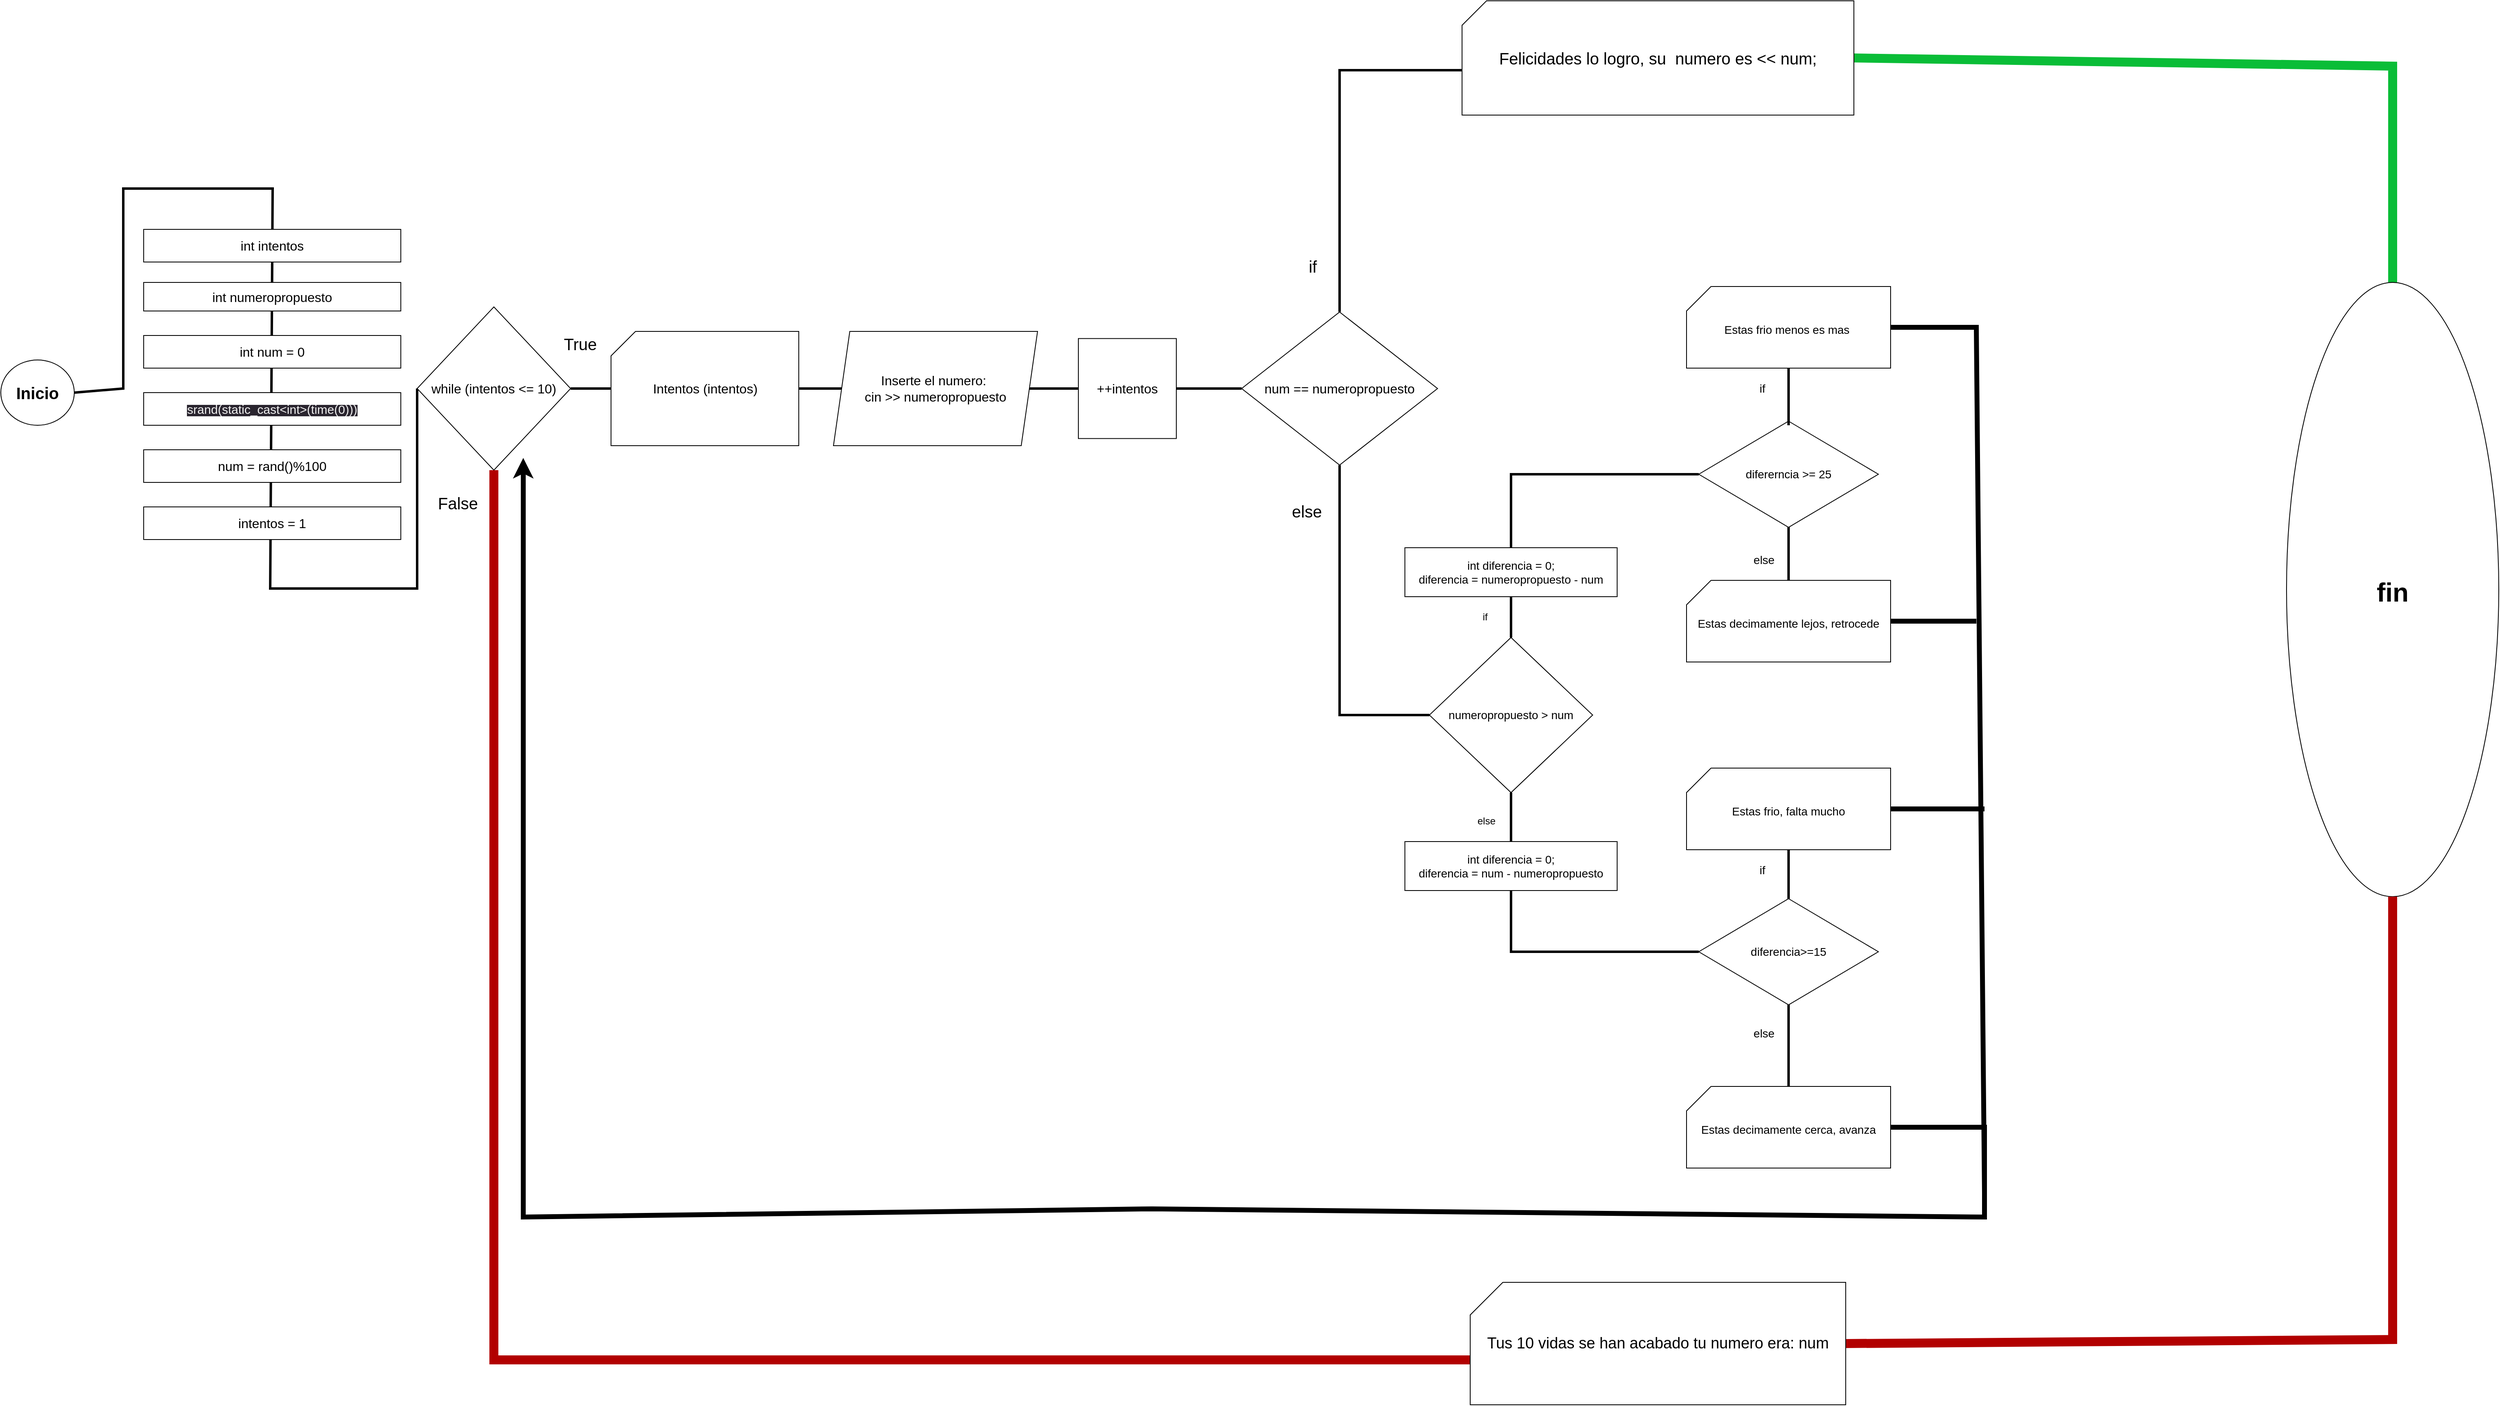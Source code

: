 <mxfile>
    <diagram id="HP9W0WoxV1GU-4uszi6B" name="Page-1">
        <mxGraphModel dx="1573" dy="2170" grid="1" gridSize="10" guides="1" tooltips="1" connect="1" arrows="1" fold="1" page="1" pageScale="1" pageWidth="850" pageHeight="1100" math="0" shadow="0">
            <root>
                <mxCell id="0"/>
                <mxCell id="1" parent="0"/>
                <mxCell id="79" style="edgeStyle=none;html=1;exitX=1;exitY=0.5;exitDx=0;exitDy=0;strokeWidth=3;fontSize=19;endArrow=none;endFill=0;entryX=0;entryY=0.5;entryDx=0;entryDy=0;rounded=0;" parent="1" source="4" target="10" edge="1">
                    <mxGeometry relative="1" as="geometry">
                        <mxPoint x="540" y="470" as="targetPoint"/>
                        <Array as="points">
                            <mxPoint x="160" y="245"/>
                            <mxPoint x="160"/>
                            <mxPoint x="343"/>
                            <mxPoint x="340" y="490"/>
                            <mxPoint x="520" y="490"/>
                        </Array>
                    </mxGeometry>
                </mxCell>
                <mxCell id="4" value="&lt;h1&gt;&lt;font style=&quot;font-size: 20px;&quot;&gt;Inicio&lt;/font&gt;&lt;/h1&gt;" style="ellipse;whiteSpace=wrap;html=1;" parent="1" vertex="1">
                    <mxGeometry x="10" y="210" width="90" height="80" as="geometry"/>
                </mxCell>
                <mxCell id="5" value="&lt;font style=&quot;font-size: 16px;&quot;&gt;int intentos&lt;/font&gt;" style="rounded=0;whiteSpace=wrap;html=1;" parent="1" vertex="1">
                    <mxGeometry x="185" y="50" width="315" height="40" as="geometry"/>
                </mxCell>
                <mxCell id="6" value="&lt;font style=&quot;font-size: 16px;&quot;&gt;int numeropropuesto&lt;/font&gt;" style="rounded=0;whiteSpace=wrap;html=1;" parent="1" vertex="1">
                    <mxGeometry x="185" y="115" width="315" height="35" as="geometry"/>
                </mxCell>
                <mxCell id="7" value="&lt;font style=&quot;font-size: 16px;&quot;&gt;int num = 0&lt;/font&gt;" style="rounded=0;whiteSpace=wrap;html=1;" parent="1" vertex="1">
                    <mxGeometry x="185" y="180" width="315" height="40" as="geometry"/>
                </mxCell>
                <mxCell id="8" value="&lt;font style=&quot;font-size: 16px;&quot;&gt;num = rand()%100&lt;/font&gt;" style="rounded=0;whiteSpace=wrap;html=1;" parent="1" vertex="1">
                    <mxGeometry x="185" y="320" width="315" height="40" as="geometry"/>
                </mxCell>
                <mxCell id="9" value="&lt;font style=&quot;font-size: 16px;&quot;&gt;intentos = 1&lt;/font&gt;" style="rounded=0;whiteSpace=wrap;html=1;" parent="1" vertex="1">
                    <mxGeometry x="185" y="390" width="315" height="40" as="geometry"/>
                </mxCell>
                <mxCell id="75" style="edgeStyle=none;html=1;entryX=0;entryY=0.5;entryDx=0;entryDy=0;strokeWidth=3;fontSize=19;endArrow=none;endFill=0;" parent="1" source="11" target="14" edge="1">
                    <mxGeometry relative="1" as="geometry">
                        <Array as="points">
                            <mxPoint x="990" y="245"/>
                        </Array>
                    </mxGeometry>
                </mxCell>
                <mxCell id="10" value="&lt;font style=&quot;font-size: 16px;&quot;&gt;while (intentos &amp;lt;= 10)&lt;/font&gt;" style="rhombus;whiteSpace=wrap;html=1;" parent="1" vertex="1">
                    <mxGeometry x="520" y="145" width="188" height="200" as="geometry"/>
                </mxCell>
                <mxCell id="77" value="" style="edgeStyle=none;html=1;strokeWidth=3;fontSize=19;endArrow=none;endFill=0;" parent="1" source="11" target="12" edge="1">
                    <mxGeometry relative="1" as="geometry"/>
                </mxCell>
                <mxCell id="78" style="edgeStyle=none;html=1;exitX=1;exitY=0.5;exitDx=0;exitDy=0;exitPerimeter=0;entryX=1;entryY=0.5;entryDx=0;entryDy=0;strokeWidth=3;fontSize=19;endArrow=none;endFill=0;" parent="1" source="11" target="10" edge="1">
                    <mxGeometry relative="1" as="geometry"/>
                </mxCell>
                <mxCell id="11" value="&lt;font style=&quot;font-size: 16px;&quot;&gt;Intentos (intentos)&lt;/font&gt;" style="shape=card;whiteSpace=wrap;html=1;" parent="1" vertex="1">
                    <mxGeometry x="757.5" y="175" width="230" height="140" as="geometry"/>
                </mxCell>
                <mxCell id="12" value="&lt;font style=&quot;font-size: 16px;&quot;&gt;Inserte el numero:&amp;nbsp;&lt;br&gt;cin &amp;gt;&amp;gt; numeropropuesto&lt;/font&gt;" style="shape=parallelogram;perimeter=parallelogramPerimeter;whiteSpace=wrap;html=1;fixedSize=1;" parent="1" vertex="1">
                    <mxGeometry x="1030" y="175" width="250" height="140" as="geometry"/>
                </mxCell>
                <mxCell id="13" value="&lt;font style=&quot;font-size: 16px;&quot;&gt;++intentos&lt;/font&gt;" style="rounded=0;whiteSpace=wrap;html=1;" parent="1" vertex="1">
                    <mxGeometry x="1330" y="183.75" width="120" height="122.5" as="geometry"/>
                </mxCell>
                <mxCell id="81" style="edgeStyle=none;html=1;exitX=0.5;exitY=0;exitDx=0;exitDy=0;strokeWidth=3;fontSize=20;endArrow=none;endFill=0;entryX=0;entryY=0;entryDx=0;entryDy=85;entryPerimeter=0;rounded=0;" parent="1" source="14" target="36" edge="1">
                    <mxGeometry relative="1" as="geometry">
                        <mxPoint x="1649" y="-160" as="targetPoint"/>
                        <Array as="points">
                            <mxPoint x="1650" y="-145"/>
                        </Array>
                    </mxGeometry>
                </mxCell>
                <mxCell id="82" style="edgeStyle=none;html=1;exitX=0.5;exitY=1;exitDx=0;exitDy=0;strokeWidth=3;fontSize=20;endArrow=none;endFill=0;entryX=0;entryY=0.5;entryDx=0;entryDy=0;rounded=0;" parent="1" source="14" target="18" edge="1">
                    <mxGeometry relative="1" as="geometry">
                        <mxPoint x="1649.273" y="720" as="targetPoint"/>
                        <Array as="points">
                            <mxPoint x="1650" y="645"/>
                        </Array>
                    </mxGeometry>
                </mxCell>
                <mxCell id="14" value="&lt;font style=&quot;font-size: 16px;&quot;&gt;num == numeropropuesto&lt;/font&gt;" style="rhombus;whiteSpace=wrap;html=1;" parent="1" vertex="1">
                    <mxGeometry x="1530" y="151.25" width="240" height="187.5" as="geometry"/>
                </mxCell>
                <mxCell id="83" style="edgeStyle=none;html=1;exitX=0.5;exitY=0;exitDx=0;exitDy=0;strokeWidth=3;fontSize=20;endArrow=none;endFill=0;entryX=0;entryY=0.5;entryDx=0;entryDy=0;rounded=0;" parent="1" source="18" target="20" edge="1">
                    <mxGeometry relative="1" as="geometry">
                        <mxPoint x="1860.182" y="350" as="targetPoint"/>
                        <Array as="points">
                            <mxPoint x="1860" y="350"/>
                        </Array>
                    </mxGeometry>
                </mxCell>
                <mxCell id="84" style="edgeStyle=none;html=1;exitX=0.5;exitY=1;exitDx=0;exitDy=0;strokeWidth=3;fontSize=20;endArrow=none;endFill=0;entryX=0;entryY=0.5;entryDx=0;entryDy=0;rounded=0;" parent="1" source="18" target="21" edge="1">
                    <mxGeometry relative="1" as="geometry">
                        <mxPoint x="1860.182" y="990" as="targetPoint"/>
                        <Array as="points">
                            <mxPoint x="1860" y="935"/>
                        </Array>
                    </mxGeometry>
                </mxCell>
                <mxCell id="18" value="&lt;font style=&quot;font-size: 14px;&quot;&gt;numeropropuesto &amp;gt; num&lt;/font&gt;" style="rhombus;whiteSpace=wrap;html=1;" parent="1" vertex="1">
                    <mxGeometry x="1760" y="550" width="200" height="190" as="geometry"/>
                </mxCell>
                <mxCell id="20" value="&lt;font style=&quot;font-size: 14px;&quot;&gt;difererncia &amp;gt;= 25&lt;/font&gt;" style="rhombus;whiteSpace=wrap;html=1;" parent="1" vertex="1">
                    <mxGeometry x="2090" y="285" width="220" height="130" as="geometry"/>
                </mxCell>
                <mxCell id="21" value="&lt;font style=&quot;font-size: 14px;&quot;&gt;diferencia&amp;gt;=15&lt;/font&gt;" style="rhombus;whiteSpace=wrap;html=1;" parent="1" vertex="1">
                    <mxGeometry x="2090" y="870" width="220" height="130" as="geometry"/>
                </mxCell>
                <mxCell id="33" value="&lt;span style=&quot;color: rgb(240, 240, 240); font-family: Helvetica; font-style: normal; font-variant-ligatures: normal; font-variant-caps: normal; font-weight: 400; letter-spacing: normal; orphans: 2; text-align: center; text-indent: 0px; text-transform: none; widows: 2; word-spacing: 0px; -webkit-text-stroke-width: 0px; background-color: rgb(42, 37, 47); text-decoration-thickness: initial; text-decoration-style: initial; text-decoration-color: initial; float: none; display: inline !important;&quot;&gt;&lt;font style=&quot;font-size: 15px;&quot;&gt;srand(static_cast&amp;lt;int&amp;gt;(time(0)))&lt;/font&gt;&lt;/span&gt;" style="rounded=0;whiteSpace=wrap;html=1;" parent="1" vertex="1">
                    <mxGeometry x="185" y="250" width="315" height="40" as="geometry"/>
                </mxCell>
                <mxCell id="60" style="edgeStyle=none;html=1;exitX=1;exitY=0.5;exitDx=0;exitDy=0;exitPerimeter=0;fontSize=38;entryX=0.5;entryY=0;entryDx=0;entryDy=0;strokeWidth=11;endArrow=none;endFill=0;fillColor=#008a00;strokeColor=#0abd37;rounded=0;" parent="1" source="36" target="59" edge="1">
                    <mxGeometry relative="1" as="geometry">
                        <mxPoint x="3340" y="-148" as="targetPoint"/>
                        <Array as="points">
                            <mxPoint x="2940" y="-150"/>
                        </Array>
                    </mxGeometry>
                </mxCell>
                <mxCell id="36" value="&lt;font style=&quot;font-size: 20px;&quot;&gt;Felicidades lo logro, su&amp;nbsp; numero es &amp;lt;&amp;lt; num;&lt;/font&gt;" style="shape=card;whiteSpace=wrap;html=1;" parent="1" vertex="1">
                    <mxGeometry x="1800" y="-230" width="480" height="140" as="geometry"/>
                </mxCell>
                <mxCell id="39" value="&lt;font style=&quot;font-size: 14px;&quot;&gt;int diferencia = 0;&lt;br&gt;diferencia = numeropropuesto - num&lt;/font&gt;" style="rounded=0;whiteSpace=wrap;html=1;" parent="1" vertex="1">
                    <mxGeometry x="1730" y="440" width="260" height="60" as="geometry"/>
                </mxCell>
                <mxCell id="42" value="&lt;font style=&quot;font-size: 14px;&quot;&gt;int diferencia = 0;&lt;br&gt;diferencia = num - numeropropuesto&lt;/font&gt;" style="rounded=0;whiteSpace=wrap;html=1;" parent="1" vertex="1">
                    <mxGeometry x="1730" y="800" width="260" height="60" as="geometry"/>
                </mxCell>
                <mxCell id="43" value="if&amp;nbsp;" style="text;html=1;strokeColor=none;fillColor=none;align=center;verticalAlign=middle;whiteSpace=wrap;rounded=0;" parent="1" vertex="1">
                    <mxGeometry x="1800" y="510" width="60" height="30" as="geometry"/>
                </mxCell>
                <mxCell id="45" value="else" style="text;html=1;strokeColor=none;fillColor=none;align=center;verticalAlign=middle;whiteSpace=wrap;rounded=0;" parent="1" vertex="1">
                    <mxGeometry x="1800" y="760" width="60" height="30" as="geometry"/>
                </mxCell>
                <mxCell id="47" value="if&amp;nbsp;" style="text;html=1;strokeColor=none;fillColor=none;align=center;verticalAlign=middle;whiteSpace=wrap;rounded=0;fontSize=20;" parent="1" vertex="1">
                    <mxGeometry x="1590" y="80" width="60" height="30" as="geometry"/>
                </mxCell>
                <mxCell id="50" value="&lt;font style=&quot;font-size: 14px;&quot;&gt;else&lt;/font&gt;" style="text;html=1;strokeColor=none;fillColor=none;align=center;verticalAlign=middle;whiteSpace=wrap;rounded=0;" parent="1" vertex="1">
                    <mxGeometry x="2140" y="1020" width="60" height="30" as="geometry"/>
                </mxCell>
                <mxCell id="51" value="&lt;font style=&quot;font-size: 14px;&quot;&gt;else&lt;/font&gt;" style="text;html=1;strokeColor=none;fillColor=none;align=center;verticalAlign=middle;whiteSpace=wrap;rounded=0;" parent="1" vertex="1">
                    <mxGeometry x="2140" y="440" width="60" height="30" as="geometry"/>
                </mxCell>
                <mxCell id="52" value="&lt;font style=&quot;font-size: 14px;&quot;&gt;if&amp;nbsp;&lt;/font&gt;" style="text;html=1;strokeColor=none;fillColor=none;align=center;verticalAlign=middle;whiteSpace=wrap;rounded=0;" parent="1" vertex="1">
                    <mxGeometry x="2140" y="230" width="60" height="30" as="geometry"/>
                </mxCell>
                <mxCell id="53" value="&lt;font style=&quot;font-size: 14px;&quot;&gt;if&amp;nbsp;&lt;/font&gt;" style="text;html=1;strokeColor=none;fillColor=none;align=center;verticalAlign=middle;whiteSpace=wrap;rounded=0;" parent="1" vertex="1">
                    <mxGeometry x="2140" y="820" width="60" height="30" as="geometry"/>
                </mxCell>
                <mxCell id="89" style="edgeStyle=none;html=1;exitX=0.5;exitY=0;exitDx=0;exitDy=0;exitPerimeter=0;entryX=0.5;entryY=1;entryDx=0;entryDy=0;strokeWidth=3;endArrow=none;endFill=0;" parent="1" source="54" target="20" edge="1">
                    <mxGeometry relative="1" as="geometry"/>
                </mxCell>
                <mxCell id="94" style="edgeStyle=none;html=1;exitX=1;exitY=0.5;exitDx=0;exitDy=0;exitPerimeter=0;strokeWidth=6;endArrow=none;endFill=0;targetPerimeterSpacing=7;" edge="1" parent="1" source="54">
                    <mxGeometry relative="1" as="geometry">
                        <mxPoint x="2430" y="530" as="targetPoint"/>
                    </mxGeometry>
                </mxCell>
                <mxCell id="54" value="&lt;font style=&quot;font-size: 14px;&quot;&gt;Estas decimamente lejos, retrocede&lt;/font&gt;" style="shape=card;whiteSpace=wrap;html=1;fontSize=20;" parent="1" vertex="1">
                    <mxGeometry x="2075" y="480" width="250" height="100" as="geometry"/>
                </mxCell>
                <mxCell id="59" value="&lt;h1&gt;&lt;font style=&quot;font-size: 32px;&quot;&gt;fin&lt;/font&gt;&lt;/h1&gt;" style="ellipse;whiteSpace=wrap;html=1;fontSize=20;verticalAlign=middle;" parent="1" vertex="1">
                    <mxGeometry x="2810" y="115" width="260" height="752.5" as="geometry"/>
                </mxCell>
                <mxCell id="86" style="edgeStyle=none;html=1;exitX=0.5;exitY=1;exitDx=0;exitDy=0;exitPerimeter=0;strokeWidth=3;fontSize=20;endArrow=none;endFill=0;rounded=1;" parent="1" source="61" edge="1">
                    <mxGeometry relative="1" as="geometry">
                        <Array as="points"/>
                        <mxPoint x="2200" y="870" as="targetPoint"/>
                    </mxGeometry>
                </mxCell>
                <mxCell id="95" style="edgeStyle=none;html=1;exitX=1;exitY=0.5;exitDx=0;exitDy=0;exitPerimeter=0;strokeWidth=6;endArrow=none;endFill=0;targetPerimeterSpacing=7;" edge="1" parent="1" source="61">
                    <mxGeometry relative="1" as="geometry">
                        <mxPoint x="2440" y="760" as="targetPoint"/>
                    </mxGeometry>
                </mxCell>
                <mxCell id="61" value="&lt;font style=&quot;font-size: 14px;&quot;&gt;Estas frio, falta mucho&lt;/font&gt;" style="shape=card;whiteSpace=wrap;html=1;fontSize=20;" parent="1" vertex="1">
                    <mxGeometry x="2075" y="710" width="250" height="100" as="geometry"/>
                </mxCell>
                <mxCell id="90" style="edgeStyle=none;html=1;exitX=0.5;exitY=0;exitDx=0;exitDy=0;exitPerimeter=0;strokeWidth=3;endArrow=none;endFill=0;" parent="1" source="62" target="21" edge="1">
                    <mxGeometry relative="1" as="geometry"/>
                </mxCell>
                <mxCell id="91" style="edgeStyle=none;html=1;exitX=1;exitY=0.5;exitDx=0;exitDy=0;exitPerimeter=0;strokeWidth=6;targetPerimeterSpacing=7;rounded=0;" edge="1" parent="1" source="62">
                    <mxGeometry relative="1" as="geometry">
                        <mxPoint x="650" y="330" as="targetPoint"/>
                        <Array as="points">
                            <mxPoint x="2440" y="1150"/>
                            <mxPoint x="2440" y="1260"/>
                            <mxPoint x="1420" y="1250"/>
                            <mxPoint x="650" y="1260"/>
                            <mxPoint x="650" y="550"/>
                        </Array>
                    </mxGeometry>
                </mxCell>
                <mxCell id="62" value="&lt;font style=&quot;font-size: 14px;&quot;&gt;Estas decimamente cerca, avanza&lt;/font&gt;" style="shape=card;whiteSpace=wrap;html=1;fontSize=20;" parent="1" vertex="1">
                    <mxGeometry x="2075" y="1100" width="250" height="100" as="geometry"/>
                </mxCell>
                <mxCell id="85" style="edgeStyle=none;html=1;exitX=0.5;exitY=1;exitDx=0;exitDy=0;exitPerimeter=0;strokeWidth=3;fontSize=20;endArrow=none;endFill=0;" parent="1" source="63" edge="1">
                    <mxGeometry relative="1" as="geometry">
                        <mxPoint x="2200" y="290" as="targetPoint"/>
                    </mxGeometry>
                </mxCell>
                <mxCell id="92" style="edgeStyle=none;html=1;exitX=1;exitY=0.5;exitDx=0;exitDy=0;exitPerimeter=0;strokeWidth=6;targetPerimeterSpacing=7;endArrow=none;endFill=0;rounded=0;" edge="1" parent="1" source="63">
                    <mxGeometry relative="1" as="geometry">
                        <mxPoint x="2440" y="1230" as="targetPoint"/>
                        <Array as="points">
                            <mxPoint x="2430" y="170"/>
                        </Array>
                    </mxGeometry>
                </mxCell>
                <mxCell id="63" value="&lt;font style=&quot;font-size: 14px;&quot;&gt;Estas frio menos es mas&amp;nbsp;&lt;/font&gt;" style="shape=card;whiteSpace=wrap;html=1;fontSize=20;" parent="1" vertex="1">
                    <mxGeometry x="2075" y="120" width="250" height="100" as="geometry"/>
                </mxCell>
                <mxCell id="65" value="True" style="text;html=1;strokeColor=none;fillColor=none;align=center;verticalAlign=middle;whiteSpace=wrap;rounded=0;fontSize=20;" parent="1" vertex="1">
                    <mxGeometry x="690" y="175" width="60" height="30" as="geometry"/>
                </mxCell>
                <mxCell id="66" value="False" style="text;html=1;strokeColor=none;fillColor=none;align=center;verticalAlign=middle;whiteSpace=wrap;rounded=0;fontSize=20;strokeWidth=7;" parent="1" vertex="1">
                    <mxGeometry x="540" y="370" width="60" height="30" as="geometry"/>
                </mxCell>
                <mxCell id="68" style="edgeStyle=none;html=1;exitX=1;exitY=0.5;exitDx=0;exitDy=0;exitPerimeter=0;fontSize=19;entryX=0.5;entryY=1;entryDx=0;entryDy=0;strokeWidth=11;endArrow=none;endFill=0;fillColor=#e51400;strokeColor=#B20000;rounded=0;" parent="1" source="67" target="59" edge="1">
                    <mxGeometry relative="1" as="geometry">
                        <mxPoint x="2960" y="1310" as="targetPoint"/>
                        <Array as="points">
                            <mxPoint x="2940" y="1410"/>
                        </Array>
                    </mxGeometry>
                </mxCell>
                <mxCell id="70" style="edgeStyle=none;html=1;exitX=0;exitY=0;exitDx=0;exitDy=95;exitPerimeter=0;entryX=0.5;entryY=1;entryDx=0;entryDy=0;fontSize=19;strokeWidth=11;endArrow=none;endFill=0;fillColor=#e51400;strokeColor=#B20000;rounded=0;" parent="1" source="67" target="10" edge="1">
                    <mxGeometry relative="1" as="geometry">
                        <Array as="points">
                            <mxPoint x="614" y="1435"/>
                        </Array>
                    </mxGeometry>
                </mxCell>
                <mxCell id="67" value="&lt;font style=&quot;font-size: 19px;&quot;&gt;Tus 10 vidas se han acabado tu numero era: num&lt;/font&gt;" style="shape=card;whiteSpace=wrap;html=1;fontSize=14;size=40;" parent="1" vertex="1">
                    <mxGeometry x="1810" y="1340" width="460" height="150" as="geometry"/>
                </mxCell>
                <mxCell id="80" value="&lt;font style=&quot;font-size: 20px;&quot;&gt;else&lt;/font&gt;" style="text;html=1;strokeColor=none;fillColor=none;align=center;verticalAlign=middle;whiteSpace=wrap;rounded=0;fontSize=20;" parent="1" vertex="1">
                    <mxGeometry x="1580" y="380" width="60" height="30" as="geometry"/>
                </mxCell>
            </root>
        </mxGraphModel>
    </diagram>
</mxfile>